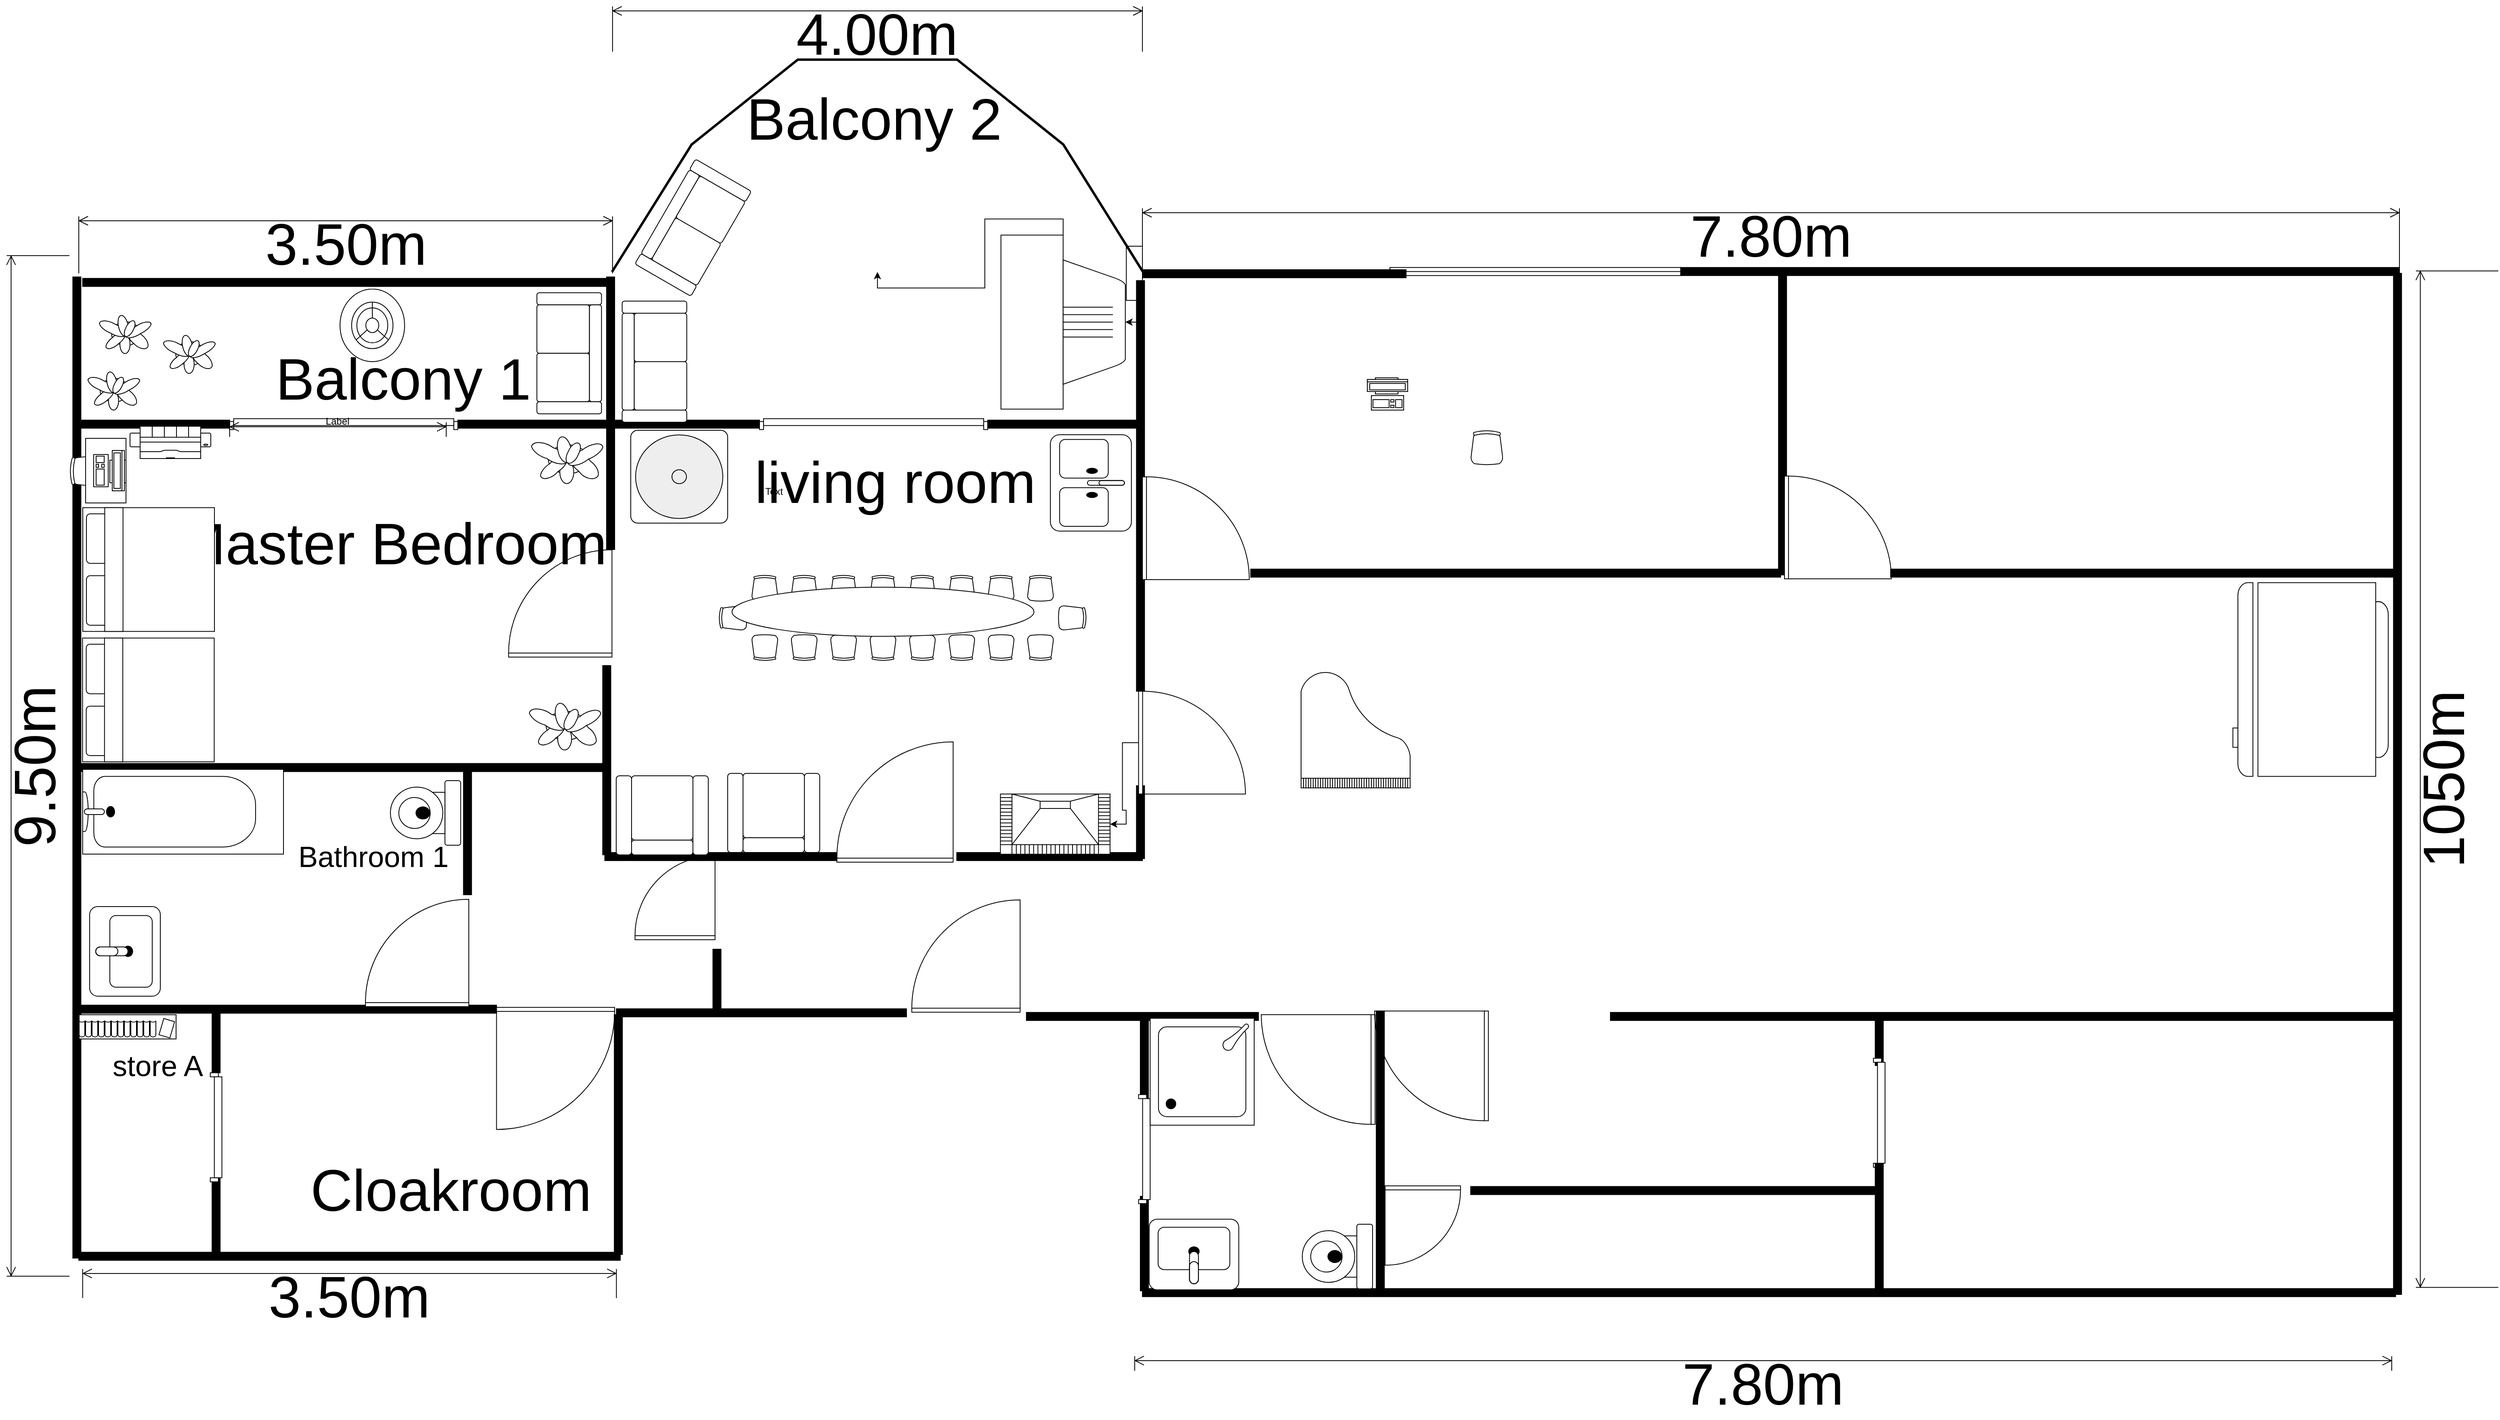 <mxfile version="25.0.3">
  <diagram name="Page-1" id="38b20595-45e3-9b7f-d5ca-b57f44c5b66d">
    <mxGraphModel dx="2656" dy="1931" grid="1" gridSize="10" guides="1" tooltips="1" connect="1" arrows="1" fold="1" page="1" pageScale="1" pageWidth="1654" pageHeight="1169" background="none" math="0" shadow="0">
      <root>
        <mxCell id="0" />
        <mxCell id="1" parent="0" />
        <mxCell id="irirqcRPf4TgTm30CbJB-14" value="" style="verticalLabelPosition=bottom;html=1;verticalAlign=top;align=center;shape=mxgraph.floorplan.wall;fillColor=strokeColor;direction=south;container=0;" parent="1" vertex="1">
          <mxGeometry x="1618.765" y="1779.596" width="4.789" height="508.652" as="geometry" />
        </mxCell>
        <mxCell id="irirqcRPf4TgTm30CbJB-15" value="" style="verticalLabelPosition=bottom;html=1;verticalAlign=top;align=center;shape=mxgraph.floorplan.wall;fillColor=strokeColor;container=0;" parent="1" vertex="1">
          <mxGeometry x="306.562" y="1955.148" width="186.773" height="4.501" as="geometry" />
        </mxCell>
        <mxCell id="irirqcRPf4TgTm30CbJB-16" value="" style="verticalLabelPosition=bottom;html=1;verticalAlign=top;align=center;shape=mxgraph.floorplan.wall;fillColor=strokeColor;direction=south;container=0;" parent="1" vertex="1">
          <mxGeometry x="972.242" y="2688.868" width="4.789" height="297.089" as="geometry" />
        </mxCell>
        <mxCell id="irirqcRPf4TgTm30CbJB-17" value="" style="verticalLabelPosition=bottom;html=1;verticalAlign=top;align=center;shape=mxgraph.floorplan.doorLeft;aspect=fixed;direction=west;container=0;" parent="1" vertex="1">
          <mxGeometry x="838.772" y="2109.984" width="127.966" height="135.966" as="geometry" />
        </mxCell>
        <mxCell id="irirqcRPf4TgTm30CbJB-18" value="" style="verticalLabelPosition=bottom;html=1;verticalAlign=top;align=center;shape=mxgraph.floorplan.wall;fillColor=strokeColor;direction=south;container=0;" parent="1" vertex="1">
          <mxGeometry x="957.874" y="2256.459" width="4.789" height="130.818" as="geometry" />
        </mxCell>
        <mxCell id="irirqcRPf4TgTm30CbJB-19" value="" style="verticalLabelPosition=bottom;html=1;verticalAlign=top;align=center;shape=mxgraph.floorplan.wall;fillColor=strokeColor;container=0;" parent="1" vertex="1">
          <mxGeometry x="306.562" y="2380.526" width="651.313" height="4.501" as="geometry" />
        </mxCell>
        <mxCell id="irirqcRPf4TgTm30CbJB-20" value="" style="verticalLabelPosition=bottom;html=1;verticalAlign=top;align=center;shape=mxgraph.floorplan.wall;fillColor=strokeColor;container=0;" parent="1" vertex="1">
          <mxGeometry x="306.562" y="2679.865" width="517.219" height="4.501" as="geometry" />
        </mxCell>
        <mxCell id="irirqcRPf4TgTm30CbJB-21" value="" style="verticalLabelPosition=bottom;html=1;verticalAlign=top;align=center;shape=mxgraph.floorplan.wall;fillColor=strokeColor;direction=south;container=0;" parent="1" vertex="1">
          <mxGeometry x="785.468" y="2385.027" width="4.789" height="155.296" as="geometry" />
        </mxCell>
        <mxCell id="irirqcRPf4TgTm30CbJB-23" value="" style="verticalLabelPosition=bottom;html=1;verticalAlign=top;align=center;shape=mxgraph.floorplan.doorLeft;aspect=fixed;direction=west;container=0;" parent="1" vertex="1">
          <mxGeometry x="661.506" y="2543.001" width="127.966" height="135.966" as="geometry" />
        </mxCell>
        <mxCell id="irirqcRPf4TgTm30CbJB-24" value="" style="verticalLabelPosition=bottom;html=1;verticalAlign=top;align=center;shape=mxgraph.floorplan.wall;fillColor=strokeColor;direction=south;container=0;" parent="1" vertex="1">
          <mxGeometry x="957.874" y="2387.278" width="4.789" height="103.531" as="geometry" />
        </mxCell>
        <mxCell id="irirqcRPf4TgTm30CbJB-25" value="" style="verticalLabelPosition=bottom;html=1;verticalAlign=top;align=center;shape=mxgraph.floorplan.wall;fillColor=strokeColor;direction=south;container=0;" parent="1" vertex="1">
          <mxGeometry x="962.663" y="1959.65" width="4.789" height="153.046" as="geometry" />
        </mxCell>
        <mxCell id="irirqcRPf4TgTm30CbJB-26" value="" style="verticalLabelPosition=bottom;html=1;verticalAlign=top;align=center;shape=mxgraph.floorplan.doorLeft;aspect=fixed;direction=east;container=0;" parent="1" vertex="1">
          <mxGeometry x="823.78" y="2679.87" width="146.22" height="155.36" as="geometry" />
        </mxCell>
        <mxCell id="irirqcRPf4TgTm30CbJB-27" value="" style="verticalLabelPosition=bottom;html=1;verticalAlign=top;align=center;shape=mxgraph.floorplan.wall;fillColor=strokeColor;direction=south;container=0;" parent="1" vertex="1">
          <mxGeometry x="474.179" y="2679.865" width="4.789" height="81.024" as="geometry" />
        </mxCell>
        <mxCell id="irirqcRPf4TgTm30CbJB-29" value="" style="verticalLabelPosition=bottom;html=1;verticalAlign=top;align=center;shape=mxgraph.floorplan.wall;fillColor=strokeColor;direction=south;container=0;" parent="1" vertex="1">
          <mxGeometry x="474.179" y="2891.429" width="4.789" height="93.543" as="geometry" />
        </mxCell>
        <mxCell id="irirqcRPf4TgTm30CbJB-30" value="" style="verticalLabelPosition=bottom;html=1;verticalAlign=top;align=center;shape=mxgraph.floorplan.wall;fillColor=strokeColor;container=0;" parent="1" vertex="1">
          <mxGeometry x="775.89" y="1955.148" width="186.773" height="4.501" as="geometry" />
        </mxCell>
        <mxCell id="irirqcRPf4TgTm30CbJB-32" value="" style="verticalLabelPosition=bottom;html=1;verticalAlign=top;align=center;shape=mxgraph.floorplan.doorOverhead;container=0;" parent="1" vertex="1">
          <mxGeometry x="493.335" y="1950.647" width="282.555" height="13.504" as="geometry" />
        </mxCell>
        <mxCell id="irirqcRPf4TgTm30CbJB-33" value="" style="verticalLabelPosition=bottom;html=1;verticalAlign=top;align=center;shape=mxgraph.floorplan.doorOverhead;direction=south;container=0;" parent="1" vertex="1">
          <mxGeometry x="469.39" y="2760.889" width="14.367" height="135.04" as="geometry" />
        </mxCell>
        <mxCell id="irirqcRPf4TgTm30CbJB-34" value="" style="verticalLabelPosition=bottom;html=1;verticalAlign=top;align=center;shape=mxgraph.floorplan.wall;fillColor=strokeColor;container=0;" parent="1" vertex="1">
          <mxGeometry x="962.663" y="1955.148" width="186.773" height="4.501" as="geometry" />
        </mxCell>
        <mxCell id="irirqcRPf4TgTm30CbJB-35" value="" style="verticalLabelPosition=bottom;html=1;verticalAlign=top;align=center;shape=mxgraph.floorplan.wall;fillColor=strokeColor;container=0;" parent="1" vertex="1">
          <mxGeometry x="1431.992" y="1955.148" width="186.773" height="4.501" as="geometry" />
        </mxCell>
        <mxCell id="irirqcRPf4TgTm30CbJB-36" value="" style="verticalLabelPosition=bottom;html=1;verticalAlign=top;align=center;shape=mxgraph.floorplan.doorOverhead;container=0;" parent="1" vertex="1">
          <mxGeometry x="1149.437" y="1950.647" width="282.555" height="13.504" as="geometry" />
        </mxCell>
        <mxCell id="irirqcRPf4TgTm30CbJB-37" value="" style="verticalLabelPosition=bottom;html=1;verticalAlign=top;align=center;shape=mxgraph.floorplan.wall;fillColor=strokeColor;container=0;" parent="1" vertex="1">
          <mxGeometry x="972.242" y="2684.367" width="359.18" height="4.501" as="geometry" />
        </mxCell>
        <mxCell id="irirqcRPf4TgTm30CbJB-38" value="" style="verticalLabelPosition=bottom;html=1;verticalAlign=top;align=center;shape=mxgraph.floorplan.wall;fillColor=strokeColor;container=0;" parent="1" vertex="1">
          <mxGeometry x="1757.648" y="2139.704" width="656.102" height="4.501" as="geometry" />
        </mxCell>
        <mxCell id="irirqcRPf4TgTm30CbJB-39" value="" style="verticalLabelPosition=bottom;html=1;verticalAlign=top;align=center;shape=mxgraph.floorplan.wall;fillColor=strokeColor;direction=south;container=0;" parent="1" vertex="1">
          <mxGeometry x="962.663" y="1775.094" width="4.789" height="189.057" as="geometry" />
        </mxCell>
        <mxCell id="irirqcRPf4TgTm30CbJB-43" value="" style="verticalLabelPosition=bottom;html=1;verticalAlign=top;align=center;shape=mxgraph.floorplan.doorLeft;aspect=fixed;direction=west;container=0;" parent="1" vertex="1">
          <mxGeometry x="1245.22" y="2347.04" width="143.96" height="152.96" as="geometry" />
        </mxCell>
        <mxCell id="irirqcRPf4TgTm30CbJB-45" value="" style="verticalLabelPosition=bottom;html=1;verticalAlign=top;align=center;shape=mxgraph.floorplan.wall;fillColor=strokeColor;direction=south;container=0;" parent="1" vertex="1">
          <mxGeometry x="1618.765" y="2405.283" width="4.789" height="90.306" as="geometry" />
        </mxCell>
        <mxCell id="irirqcRPf4TgTm30CbJB-46" value="" style="verticalLabelPosition=bottom;html=1;verticalAlign=top;align=center;shape=mxgraph.floorplan.wall;fillColor=strokeColor;container=0;" parent="1" vertex="1">
          <mxGeometry x="957.874" y="2490.809" width="287.344" height="4.501" as="geometry" />
        </mxCell>
        <mxCell id="irirqcRPf4TgTm30CbJB-47" value="" style="verticalLabelPosition=bottom;html=1;verticalAlign=top;align=center;shape=mxgraph.floorplan.wall;fillColor=strokeColor;container=0;" parent="1" vertex="1">
          <mxGeometry x="2203.031" y="2688.868" width="976.969" height="4.501" as="geometry" />
        </mxCell>
        <mxCell id="irirqcRPf4TgTm30CbJB-48" value="" style="verticalLabelPosition=bottom;html=1;verticalAlign=top;align=center;shape=mxgraph.floorplan.doorLeft;aspect=fixed;direction=west;container=0;" parent="1" vertex="1">
          <mxGeometry x="1338" y="2543.37" width="134.12" height="142.5" as="geometry" />
        </mxCell>
        <mxCell id="irirqcRPf4TgTm30CbJB-49" value="" style="verticalLabelPosition=bottom;html=1;verticalAlign=top;align=center;shape=mxgraph.floorplan.doorLeft;aspect=fixed;direction=north;container=0;" parent="1" vertex="1">
          <mxGeometry x="1623.55" y="2022.67" width="135.3" height="127.33" as="geometry" />
        </mxCell>
        <mxCell id="irirqcRPf4TgTm30CbJB-50" value="" style="verticalLabelPosition=bottom;html=1;verticalAlign=top;align=center;shape=mxgraph.floorplan.wall;fillColor=strokeColor;container=0;" parent="1" vertex="1">
          <mxGeometry x="1393.679" y="2490.809" width="229.875" height="4.501" as="geometry" />
        </mxCell>
        <mxCell id="irirqcRPf4TgTm30CbJB-51" value="" style="verticalLabelPosition=bottom;html=1;verticalAlign=top;align=center;shape=mxgraph.floorplan.wall;fillColor=strokeColor;direction=south;container=0;" parent="1" vertex="1">
          <mxGeometry x="1915.687" y="2684.367" width="4.789" height="351.105" as="geometry" />
        </mxCell>
        <mxCell id="irirqcRPf4TgTm30CbJB-53" value="" style="verticalLabelPosition=bottom;html=1;verticalAlign=top;align=center;shape=mxgraph.floorplan.wall;fillColor=strokeColor;direction=south;container=0;" parent="1" vertex="1">
          <mxGeometry x="1623.554" y="2693.369" width="4.789" height="99.03" as="geometry" />
        </mxCell>
        <mxCell id="irirqcRPf4TgTm30CbJB-54" value="" style="verticalLabelPosition=bottom;html=1;verticalAlign=top;align=center;shape=mxgraph.floorplan.wall;fillColor=strokeColor;direction=south;container=0;" parent="1" vertex="1">
          <mxGeometry x="1623.554" y="2913.935" width="4.789" height="117.035" as="geometry" />
        </mxCell>
        <mxCell id="irirqcRPf4TgTm30CbJB-56" value="" style="verticalLabelPosition=bottom;html=1;verticalAlign=top;align=center;shape=mxgraph.floorplan.doorOverhead;direction=south;container=0;" parent="1" vertex="1">
          <mxGeometry x="1618.765" y="2787.898" width="14.367" height="135.04" as="geometry" />
        </mxCell>
        <mxCell id="irirqcRPf4TgTm30CbJB-57" value="Label" style="shape=dimension;direction=west;whiteSpace=wrap;html=1;align=center;points=[];verticalAlign=top;spacingTop=-15;labelBackgroundColor=none;container=0;" parent="1" vertex="1">
          <mxGeometry x="493.335" y="1955.148" width="268.188" height="18.005" as="geometry" />
        </mxCell>
        <mxCell id="irirqcRPf4TgTm30CbJB-60" value="" style="verticalLabelPosition=bottom;html=1;verticalAlign=top;align=center;shape=mxgraph.floorplan.wall;fillColor=strokeColor;container=0;" parent="1" vertex="1">
          <mxGeometry x="1479.882" y="2688.868" width="287.344" height="4.501" as="geometry" />
        </mxCell>
        <mxCell id="irirqcRPf4TgTm30CbJB-61" value="" style="verticalLabelPosition=bottom;html=1;verticalAlign=top;align=center;shape=mxgraph.floorplan.wall;fillColor=strokeColor;direction=south;container=0;" parent="1" vertex="1">
          <mxGeometry x="2413.75" y="1770.593" width="4.789" height="373.612" as="geometry" />
        </mxCell>
        <mxCell id="irirqcRPf4TgTm30CbJB-62" value="" style="verticalLabelPosition=bottom;html=1;verticalAlign=top;align=center;shape=mxgraph.floorplan.wall;fillColor=strokeColor;direction=south;container=0;" parent="1" vertex="1">
          <mxGeometry x="2533.476" y="2688.868" width="4.789" height="63.019" as="geometry" />
        </mxCell>
        <mxCell id="irirqcRPf4TgTm30CbJB-63" value="" style="verticalLabelPosition=bottom;html=1;verticalAlign=top;align=center;shape=mxgraph.floorplan.doorOverhead;direction=south;container=0;" parent="1" vertex="1">
          <mxGeometry x="2528.687" y="2742.884" width="14.367" height="135.04" as="geometry" />
        </mxCell>
        <mxCell id="irirqcRPf4TgTm30CbJB-64" value="" style="verticalLabelPosition=bottom;html=1;verticalAlign=top;align=center;shape=mxgraph.floorplan.wall;fillColor=strokeColor;direction=south;container=0;" parent="1" vertex="1">
          <mxGeometry x="2533.476" y="2873.423" width="4.789" height="157.547" as="geometry" />
        </mxCell>
        <mxCell id="liXmxX_6arM2h5B0cPEr-5" value="&lt;font style=&quot;font-size: 72px;&quot;&gt;3.50m&lt;/font&gt;" style="shape=dimension;direction=west;whiteSpace=wrap;html=1;align=center;points=[];verticalAlign=top;spacingTop=-15;labelBackgroundColor=none;container=0;" parent="1" vertex="1">
          <mxGeometry x="306.56" y="1700" width="660.89" height="70.59" as="geometry" />
        </mxCell>
        <mxCell id="liXmxX_6arM2h5B0cPEr-68" value="" style="edgeStyle=orthogonalEdgeStyle;rounded=0;orthogonalLoop=1;jettySize=auto;html=1;" parent="1" source="IXMa3B9ugrM5NLWrx69M-19" target="liXmxX_6arM2h5B0cPEr-50" edge="1">
          <mxGeometry relative="1" as="geometry" />
        </mxCell>
        <mxCell id="liXmxX_6arM2h5B0cPEr-6" value="&lt;font style=&quot;font-size: 72px;&quot;&gt;7.80m&lt;/font&gt;" style="shape=dimension;direction=west;whiteSpace=wrap;html=1;align=center;points=[];verticalAlign=top;spacingTop=-15;labelBackgroundColor=none;container=0;" parent="1" vertex="1">
          <mxGeometry x="1623.55" y="1690" width="1556.45" height="94.1" as="geometry" />
        </mxCell>
        <mxCell id="liXmxX_6arM2h5B0cPEr-9" value="&lt;font style=&quot;font-size: 72px;&quot;&gt;9.50m&lt;/font&gt;" style="shape=dimension;direction=west;whiteSpace=wrap;html=1;align=center;points=[];verticalAlign=top;spacingTop=-15;labelBackgroundColor=none;rotation=-90;container=0;" parent="1" vertex="1">
          <mxGeometry x="-376" y="2341.92" width="1264.26" height="77.77" as="geometry" />
        </mxCell>
        <mxCell id="liXmxX_6arM2h5B0cPEr-16" value="&lt;font style=&quot;font-size: 72px;&quot;&gt;3.50m&lt;/font&gt;" style="shape=dimension;direction=west;whiteSpace=wrap;html=1;align=center;points=[];verticalAlign=top;spacingTop=-15;labelBackgroundColor=none;container=0;" parent="1" vertex="1">
          <mxGeometry x="311.351" y="3003.962" width="660.891" height="36.011" as="geometry" />
        </mxCell>
        <mxCell id="irirqcRPf4TgTm30CbJB-10" value="" style="verticalLabelPosition=bottom;html=1;verticalAlign=top;align=center;shape=mxgraph.floorplan.wall;fillColor=strokeColor;container=0;" parent="1" vertex="1">
          <mxGeometry x="306.562" y="2985.957" width="670.469" height="4.501" as="geometry" />
        </mxCell>
        <mxCell id="irirqcRPf4TgTm30CbJB-11" value="" style="verticalLabelPosition=bottom;html=1;verticalAlign=top;align=center;shape=mxgraph.floorplan.wall;fillColor=strokeColor;direction=south;container=0;" parent="1" vertex="1">
          <mxGeometry x="301.773" y="1775.094" width="4.789" height="1215.364" as="geometry" />
        </mxCell>
        <mxCell id="irirqcRPf4TgTm30CbJB-12" value="" style="verticalLabelPosition=bottom;html=1;verticalAlign=top;align=center;shape=mxgraph.floorplan.wall;fillColor=strokeColor;container=0;" parent="1" vertex="1">
          <mxGeometry x="2290" y="1766.09" width="890" height="4.5" as="geometry" />
        </mxCell>
        <mxCell id="irirqcRPf4TgTm30CbJB-13" value="" style="verticalLabelPosition=bottom;html=1;verticalAlign=top;align=center;shape=mxgraph.floorplan.wall;fillColor=strokeColor;direction=south;container=0;" parent="1" vertex="1">
          <mxGeometry x="3175.211" y="1770.593" width="4.789" height="1264.879" as="geometry" />
        </mxCell>
        <mxCell id="liXmxX_6arM2h5B0cPEr-22" value="" style="verticalLabelPosition=bottom;html=1;verticalAlign=top;align=center;shape=mxgraph.floorplan.wall;fillColor=strokeColor;container=0;" parent="1" vertex="1">
          <mxGeometry x="1623.554" y="3030.97" width="1551.657" height="4.501" as="geometry" />
        </mxCell>
        <mxCell id="liXmxX_6arM2h5B0cPEr-24" value="&lt;font style=&quot;font-size: 72px;&quot;&gt;1050m&lt;/font&gt;" style="shape=dimension;direction=west;whiteSpace=wrap;html=1;align=center;points=[];verticalAlign=top;spacingTop=-15;labelBackgroundColor=none;rotation=-90;container=0;" parent="1" vertex="1">
          <mxGeometry x="2621.78" y="2346.14" width="1259.18" height="102.07" as="geometry" />
        </mxCell>
        <mxCell id="liXmxX_6arM2h5B0cPEr-25" value="&lt;font style=&quot;font-size: 72px;&quot;&gt;7.80m&lt;/font&gt;" style="shape=dimension;direction=west;whiteSpace=wrap;html=1;align=center;points=[];verticalAlign=top;spacingTop=-15;labelBackgroundColor=none;container=0;" parent="1" vertex="1">
          <mxGeometry x="1613.976" y="3111.995" width="1556.446" height="18.005" as="geometry" />
        </mxCell>
        <mxCell id="liXmxX_6arM2h5B0cPEr-36" value="" style="verticalLabelPosition=bottom;html=1;verticalAlign=top;align=center;shape=mxgraph.floorplan.wall;fillColor=strokeColor;container=0;" parent="1" vertex="1">
          <mxGeometry x="2030" y="2904.52" width="510" height="4.5" as="geometry" />
        </mxCell>
        <mxCell id="liXmxX_6arM2h5B0cPEr-37" value="" style="verticalLabelPosition=bottom;html=1;verticalAlign=top;align=center;shape=mxgraph.floorplan.wall;fillColor=strokeColor;container=0;" parent="1" vertex="1">
          <mxGeometry x="2550" y="2139.7" width="625.21" height="4.5" as="geometry" />
        </mxCell>
        <mxCell id="liXmxX_6arM2h5B0cPEr-39" value="" style="verticalLabelPosition=bottom;html=1;verticalAlign=top;align=center;shape=mxgraph.floorplan.doorLeft;aspect=fixed;direction=north;rotation=-180;container=0;" parent="1" vertex="1">
          <mxGeometry x="1767.23" y="2688.87" width="144.42" height="135.92" as="geometry" />
        </mxCell>
        <mxCell id="liXmxX_6arM2h5B0cPEr-42" value="" style="verticalLabelPosition=bottom;html=1;verticalAlign=top;align=center;shape=mxgraph.floorplan.doorLeft;aspect=fixed;direction=west;container=0;" parent="1" vertex="1">
          <mxGeometry x="995.271" y="2490.81" width="99.07" height="105.262" as="geometry" />
        </mxCell>
        <mxCell id="liXmxX_6arM2h5B0cPEr-43" value="" style="verticalLabelPosition=bottom;html=1;verticalAlign=top;align=center;shape=mxgraph.floorplan.wall;fillColor=strokeColor;direction=south;container=0;" parent="1" vertex="1">
          <mxGeometry x="1094.339" y="2607.844" width="4.789" height="76.523" as="geometry" />
        </mxCell>
        <mxCell id="liXmxX_6arM2h5B0cPEr-50" value="" style="verticalLabelPosition=bottom;html=1;verticalAlign=top;align=center;shape=mxgraph.floorplan.windowBay;strokeWidth=3;aspect=fixed;rotation=-180;container=0;" parent="1" vertex="1">
          <mxGeometry x="966.74" y="1505.83" width="657.52" height="263.01" as="geometry" />
        </mxCell>
        <mxCell id="liXmxX_6arM2h5B0cPEr-51" value="" style="verticalLabelPosition=bottom;html=1;verticalAlign=top;align=center;shape=mxgraph.floorplan.wall;fillColor=strokeColor;container=0;" parent="1" vertex="1">
          <mxGeometry x="311.351" y="1779.596" width="656.102" height="4.501" as="geometry" />
        </mxCell>
        <mxCell id="liXmxX_6arM2h5B0cPEr-52" value="&lt;font style=&quot;font-size: 72px;&quot;&gt;4.00m&lt;/font&gt;" style="shape=dimension;direction=west;whiteSpace=wrap;html=1;align=center;points=[];verticalAlign=top;spacingTop=-15;labelBackgroundColor=none;container=0;" parent="1" vertex="1">
          <mxGeometry x="967.45" y="1440" width="656.1" height="56.01" as="geometry" />
        </mxCell>
        <mxCell id="liXmxX_6arM2h5B0cPEr-54" value="Text" style="text;html=1;align=center;verticalAlign=middle;resizable=0;points=[];autosize=1;strokeColor=none;fillColor=none;container=0;" parent="1" vertex="1">
          <mxGeometry x="1142.253" y="2026.27" width="50" height="30" as="geometry" />
        </mxCell>
        <mxCell id="liXmxX_6arM2h5B0cPEr-56" value="&lt;font style=&quot;font-size: 72px;&quot;&gt;living room&lt;/font&gt;" style="text;html=1;align=center;verticalAlign=middle;resizable=0;points=[];autosize=1;strokeColor=none;fillColor=none;container=0;" parent="1" vertex="1">
          <mxGeometry x="1132.204" y="1980.353" width="370" height="100" as="geometry" />
        </mxCell>
        <mxCell id="liXmxX_6arM2h5B0cPEr-57" value="&lt;font style=&quot;font-size: 72px;&quot;&gt;Balcony 1&lt;/font&gt;" style="text;html=1;align=center;verticalAlign=middle;resizable=0;points=[];autosize=1;strokeColor=none;fillColor=none;container=0;" parent="1" vertex="1">
          <mxGeometry x="537.61" y="1851.617" width="340" height="100" as="geometry" />
        </mxCell>
        <mxCell id="liXmxX_6arM2h5B0cPEr-58" value="&lt;font style=&quot;font-size: 72px;&quot;&gt;Balcony 2&lt;/font&gt;" style="text;html=1;align=center;verticalAlign=middle;resizable=0;points=[];autosize=1;strokeColor=none;fillColor=none;container=0;" parent="1" vertex="1">
          <mxGeometry x="1120.719" y="1529.997" width="340" height="100" as="geometry" />
        </mxCell>
        <mxCell id="liXmxX_6arM2h5B0cPEr-59" value="&lt;font style=&quot;font-size: 72px;&quot;&gt;Master Bedroom&lt;/font&gt;" style="text;html=1;align=center;verticalAlign=middle;resizable=0;points=[];autosize=1;strokeColor=none;fillColor=none;container=0;" parent="1" vertex="1">
          <mxGeometry x="413.574" y="2056.266" width="560" height="100" as="geometry" />
        </mxCell>
        <mxCell id="liXmxX_6arM2h5B0cPEr-60" value="&lt;font style=&quot;font-size: 36px;&quot;&gt;Bathroom 1&lt;/font&gt;" style="text;html=1;align=center;verticalAlign=middle;resizable=0;points=[];autosize=1;strokeColor=none;fillColor=none;container=0;" parent="1" vertex="1">
          <mxGeometry x="565.886" y="2463.064" width="210" height="60" as="geometry" />
        </mxCell>
        <mxCell id="liXmxX_6arM2h5B0cPEr-61" value="&lt;font style=&quot;font-size: 36px;&quot;&gt;store A&lt;/font&gt;" style="text;html=1;align=center;verticalAlign=middle;resizable=0;points=[];autosize=1;strokeColor=none;fillColor=none;container=0;" parent="1" vertex="1">
          <mxGeometry x="334.18" y="2722.331" width="140" height="60" as="geometry" />
        </mxCell>
        <mxCell id="liXmxX_6arM2h5B0cPEr-62" value="&lt;font style=&quot;font-size: 72px;&quot;&gt;Cloakroom&lt;/font&gt;" style="text;html=1;align=center;verticalAlign=middle;resizable=0;points=[];autosize=1;strokeColor=none;fillColor=none;container=0;" parent="1" vertex="1">
          <mxGeometry x="582.182" y="2856.768" width="370" height="100" as="geometry" />
        </mxCell>
        <mxCell id="liXmxX_6arM2h5B0cPEr-66" value="" style="verticalLabelPosition=bottom;html=1;verticalAlign=top;align=center;shape=mxgraph.floorplan.window;" parent="1" vertex="1">
          <mxGeometry x="1930" y="1763.34" width="360" height="10" as="geometry" />
        </mxCell>
        <mxCell id="liXmxX_6arM2h5B0cPEr-67" value="" style="verticalLabelPosition=bottom;html=1;verticalAlign=top;align=center;shape=mxgraph.floorplan.wall;fillColor=strokeColor;container=0;" parent="1" vertex="1">
          <mxGeometry x="1623.55" y="1768.84" width="326.45" height="4.5" as="geometry" />
        </mxCell>
        <mxCell id="liXmxX_6arM2h5B0cPEr-69" value="" style="verticalLabelPosition=bottom;html=1;verticalAlign=top;align=center;shape=mxgraph.floorplan.doorLeft;aspect=fixed;direction=north;container=0;" parent="1" vertex="1">
          <mxGeometry x="2418.54" y="2021.7" width="135.3" height="127.33" as="geometry" />
        </mxCell>
        <mxCell id="liXmxX_6arM2h5B0cPEr-117" value="" style="edgeStyle=orthogonalEdgeStyle;rounded=0;orthogonalLoop=1;jettySize=auto;html=1;" parent="1" source="liXmxX_6arM2h5B0cPEr-70" target="liXmxX_6arM2h5B0cPEr-116" edge="1">
          <mxGeometry relative="1" as="geometry" />
        </mxCell>
        <mxCell id="liXmxX_6arM2h5B0cPEr-70" value="" style="verticalLabelPosition=bottom;html=1;verticalAlign=top;align=center;shape=mxgraph.floorplan.doorLeft;aspect=fixed;direction=north;container=0;" parent="1" vertex="1">
          <mxGeometry x="1618.77" y="2288.25" width="135.3" height="127.33" as="geometry" />
        </mxCell>
        <mxCell id="liXmxX_6arM2h5B0cPEr-71" value="" style="verticalLabelPosition=bottom;html=1;verticalAlign=top;align=center;shape=mxgraph.floorplan.doorLeft;aspect=fixed;direction=north;rotation=-180;container=0;" parent="1" vertex="1">
          <mxGeometry x="1907.48" y="2684.37" width="144.42" height="135.92" as="geometry" />
        </mxCell>
        <mxCell id="liXmxX_6arM2h5B0cPEr-72" value="" style="verticalLabelPosition=bottom;html=1;verticalAlign=top;align=center;shape=mxgraph.floorplan.doorLeft;aspect=fixed;direction=north;rotation=90;container=0;" parent="1" vertex="1">
          <mxGeometry x="1921.13" y="2903.87" width="99.17" height="93.33" as="geometry" />
        </mxCell>
        <mxCell id="liXmxX_6arM2h5B0cPEr-112" value="" style="group" parent="1" vertex="1" connectable="0">
          <mxGeometry x="1099.13" y="2144.2" width="564" height="225.8" as="geometry" />
        </mxCell>
        <mxCell id="liXmxX_6arM2h5B0cPEr-93" value="" style="verticalLabelPosition=bottom;html=1;verticalAlign=top;align=center;shape=mxgraph.floorplan.office_chair;shadow=0;" parent="liXmxX_6arM2h5B0cPEr-112" vertex="1">
          <mxGeometry x="40.634" width="32.507" height="32.692" as="geometry" />
        </mxCell>
        <mxCell id="liXmxX_6arM2h5B0cPEr-94" value="" style="verticalLabelPosition=bottom;html=1;verticalAlign=top;align=center;shape=mxgraph.floorplan.office_chair;shadow=0;direction=west;" parent="liXmxX_6arM2h5B0cPEr-112" vertex="1">
          <mxGeometry x="40.634" y="73.746" width="32.507" height="32.692" as="geometry" />
        </mxCell>
        <mxCell id="liXmxX_6arM2h5B0cPEr-95" value="" style="verticalLabelPosition=bottom;html=1;verticalAlign=top;align=center;shape=mxgraph.floorplan.office_chair;shadow=0;direction=north;" parent="liXmxX_6arM2h5B0cPEr-112" vertex="1">
          <mxGeometry y="38.013" width="34.945" height="30.411" as="geometry" />
        </mxCell>
        <mxCell id="liXmxX_6arM2h5B0cPEr-96" value="" style="verticalLabelPosition=bottom;html=1;verticalAlign=top;align=center;shape=mxgraph.floorplan.office_chair;shadow=0;direction=south" parent="liXmxX_6arM2h5B0cPEr-112" vertex="1">
          <mxGeometry x="420.156" y="38.013" width="34.945" height="30.411" as="geometry" />
        </mxCell>
        <mxCell id="liXmxX_6arM2h5B0cPEr-97" value="" style="verticalLabelPosition=bottom;html=1;verticalAlign=top;align=center;shape=mxgraph.floorplan.office_chair;shadow=0;" parent="liXmxX_6arM2h5B0cPEr-112" vertex="1">
          <mxGeometry x="89.395" width="32.507" height="32.692" as="geometry" />
        </mxCell>
        <mxCell id="liXmxX_6arM2h5B0cPEr-98" value="" style="verticalLabelPosition=bottom;html=1;verticalAlign=top;align=center;shape=mxgraph.floorplan.office_chair;shadow=0;direction=west;" parent="liXmxX_6arM2h5B0cPEr-112" vertex="1">
          <mxGeometry x="89.395" y="73.746" width="32.507" height="32.692" as="geometry" />
        </mxCell>
        <mxCell id="liXmxX_6arM2h5B0cPEr-99" value="" style="verticalLabelPosition=bottom;html=1;verticalAlign=top;align=center;shape=mxgraph.floorplan.office_chair;shadow=0;" parent="liXmxX_6arM2h5B0cPEr-112" vertex="1">
          <mxGeometry x="138.156" width="32.507" height="32.692" as="geometry" />
        </mxCell>
        <mxCell id="liXmxX_6arM2h5B0cPEr-100" value="" style="verticalLabelPosition=bottom;html=1;verticalAlign=top;align=center;shape=mxgraph.floorplan.office_chair;shadow=0;direction=west;" parent="liXmxX_6arM2h5B0cPEr-112" vertex="1">
          <mxGeometry x="138.156" y="73.746" width="32.507" height="32.692" as="geometry" />
        </mxCell>
        <mxCell id="liXmxX_6arM2h5B0cPEr-101" value="" style="verticalLabelPosition=bottom;html=1;verticalAlign=top;align=center;shape=mxgraph.floorplan.office_chair;shadow=0;" parent="liXmxX_6arM2h5B0cPEr-112" vertex="1">
          <mxGeometry x="186.916" width="32.507" height="32.692" as="geometry" />
        </mxCell>
        <mxCell id="liXmxX_6arM2h5B0cPEr-102" value="" style="verticalLabelPosition=bottom;html=1;verticalAlign=top;align=center;shape=mxgraph.floorplan.office_chair;shadow=0;direction=west;" parent="liXmxX_6arM2h5B0cPEr-112" vertex="1">
          <mxGeometry x="186.916" y="73.746" width="32.507" height="32.692" as="geometry" />
        </mxCell>
        <mxCell id="liXmxX_6arM2h5B0cPEr-103" value="" style="verticalLabelPosition=bottom;html=1;verticalAlign=top;align=center;shape=mxgraph.floorplan.office_chair;shadow=0;" parent="liXmxX_6arM2h5B0cPEr-112" vertex="1">
          <mxGeometry x="235.677" width="32.507" height="32.692" as="geometry" />
        </mxCell>
        <mxCell id="liXmxX_6arM2h5B0cPEr-104" value="" style="verticalLabelPosition=bottom;html=1;verticalAlign=top;align=center;shape=mxgraph.floorplan.office_chair;shadow=0;direction=west;" parent="liXmxX_6arM2h5B0cPEr-112" vertex="1">
          <mxGeometry x="235.677" y="73.746" width="32.507" height="32.692" as="geometry" />
        </mxCell>
        <mxCell id="liXmxX_6arM2h5B0cPEr-105" value="" style="verticalLabelPosition=bottom;html=1;verticalAlign=top;align=center;shape=mxgraph.floorplan.office_chair;shadow=0;" parent="liXmxX_6arM2h5B0cPEr-112" vertex="1">
          <mxGeometry x="284.438" width="32.507" height="32.692" as="geometry" />
        </mxCell>
        <mxCell id="liXmxX_6arM2h5B0cPEr-106" value="" style="verticalLabelPosition=bottom;html=1;verticalAlign=top;align=center;shape=mxgraph.floorplan.office_chair;shadow=0;direction=west;" parent="liXmxX_6arM2h5B0cPEr-112" vertex="1">
          <mxGeometry x="284.438" y="73.746" width="32.507" height="32.692" as="geometry" />
        </mxCell>
        <mxCell id="liXmxX_6arM2h5B0cPEr-107" value="" style="verticalLabelPosition=bottom;html=1;verticalAlign=top;align=center;shape=mxgraph.floorplan.office_chair;shadow=0;" parent="liXmxX_6arM2h5B0cPEr-112" vertex="1">
          <mxGeometry x="333.199" width="32.507" height="32.692" as="geometry" />
        </mxCell>
        <mxCell id="liXmxX_6arM2h5B0cPEr-108" value="" style="verticalLabelPosition=bottom;html=1;verticalAlign=top;align=center;shape=mxgraph.floorplan.office_chair;shadow=0;direction=west;" parent="liXmxX_6arM2h5B0cPEr-112" vertex="1">
          <mxGeometry x="333.199" y="73.746" width="32.507" height="32.692" as="geometry" />
        </mxCell>
        <mxCell id="liXmxX_6arM2h5B0cPEr-109" value="" style="verticalLabelPosition=bottom;html=1;verticalAlign=top;align=center;shape=mxgraph.floorplan.office_chair;shadow=0;" parent="liXmxX_6arM2h5B0cPEr-112" vertex="1">
          <mxGeometry x="381.96" width="32.507" height="32.692" as="geometry" />
        </mxCell>
        <mxCell id="liXmxX_6arM2h5B0cPEr-110" value="" style="verticalLabelPosition=bottom;html=1;verticalAlign=top;align=center;shape=mxgraph.floorplan.office_chair;shadow=0;direction=west;" parent="liXmxX_6arM2h5B0cPEr-112" vertex="1">
          <mxGeometry x="381.96" y="73.746" width="32.507" height="32.692" as="geometry" />
        </mxCell>
        <mxCell id="liXmxX_6arM2h5B0cPEr-111" value="" style="shape=ellipse;shadow=0;html=1;" parent="liXmxX_6arM2h5B0cPEr-112" vertex="1">
          <mxGeometry x="16.254" y="15.205" width="373.833" height="60.822" as="geometry" />
        </mxCell>
        <mxCell id="liXmxX_6arM2h5B0cPEr-113" value="" style="verticalLabelPosition=bottom;html=1;verticalAlign=top;align=center;shape=mxgraph.floorplan.water_cooler;" parent="1" vertex="1">
          <mxGeometry x="990" y="1965" width="120" height="115" as="geometry" />
        </mxCell>
        <mxCell id="liXmxX_6arM2h5B0cPEr-114" value="" style="verticalLabelPosition=bottom;html=1;verticalAlign=top;align=center;shape=mxgraph.floorplan.sofa;rotation=-180;" parent="1" vertex="1">
          <mxGeometry x="972" y="2393" width="114" height="98" as="geometry" />
        </mxCell>
        <mxCell id="liXmxX_6arM2h5B0cPEr-115" value="" style="verticalLabelPosition=bottom;html=1;verticalAlign=top;align=center;shape=mxgraph.floorplan.sofa;rotation=-180;" parent="1" vertex="1">
          <mxGeometry x="1110" y="2390.04" width="114" height="98" as="geometry" />
        </mxCell>
        <mxCell id="liXmxX_6arM2h5B0cPEr-116" value="" style="verticalLabelPosition=bottom;html=1;verticalAlign=top;align=center;shape=mxgraph.floorplan.fireplace;rotation=-180;" parent="1" vertex="1">
          <mxGeometry x="1447.748" y="2415.575" width="135.706" height="74.576" as="geometry" />
        </mxCell>
        <mxCell id="IXMa3B9ugrM5NLWrx69M-1" value="" style="verticalLabelPosition=bottom;html=1;verticalAlign=top;align=center;shape=mxgraph.floorplan.workstation;" vertex="1" parent="1">
          <mxGeometry x="1902" y="1900" width="50" height="40" as="geometry" />
        </mxCell>
        <mxCell id="IXMa3B9ugrM5NLWrx69M-3" value="" style="verticalLabelPosition=bottom;html=1;verticalAlign=top;align=center;shape=mxgraph.floorplan.office_chair;" vertex="1" parent="1">
          <mxGeometry x="2030" y="1965" width="40" height="43" as="geometry" />
        </mxCell>
        <mxCell id="IXMa3B9ugrM5NLWrx69M-4" value="" style="verticalLabelPosition=bottom;html=1;verticalAlign=top;align=center;shape=mxgraph.floorplan.bed_double;rotation=-90;" vertex="1" parent="1">
          <mxGeometry x="316.07" y="2217.52" width="153.32" height="163.01" as="geometry" />
        </mxCell>
        <mxCell id="IXMa3B9ugrM5NLWrx69M-2" value="" style="verticalLabelPosition=bottom;html=1;verticalAlign=top;align=center;shape=mxgraph.floorplan.sink_double2;rotation=90;" vertex="1" parent="1">
          <mxGeometry x="1500" y="1980.0" width="119.47" height="100.35" as="geometry" />
        </mxCell>
        <mxCell id="IXMa3B9ugrM5NLWrx69M-5" value="" style="verticalLabelPosition=bottom;html=1;verticalAlign=top;align=center;shape=mxgraph.floorplan.bathtub2;" vertex="1" parent="1">
          <mxGeometry x="311.35" y="2385.03" width="248.65" height="104.97" as="geometry" />
        </mxCell>
        <mxCell id="IXMa3B9ugrM5NLWrx69M-6" value="" style="verticalLabelPosition=bottom;html=1;verticalAlign=top;align=center;shape=mxgraph.floorplan.shower2;" vertex="1" parent="1">
          <mxGeometry x="1633.13" y="2693.37" width="128.8" height="132.45" as="geometry" />
        </mxCell>
        <mxCell id="IXMa3B9ugrM5NLWrx69M-8" value="" style="verticalLabelPosition=bottom;html=1;verticalAlign=top;align=center;shape=mxgraph.floorplan.sink_22;rotation=90;direction=south;" vertex="1" parent="1">
          <mxGeometry x="1643.62" y="2930.49" width="87.5" height="110.97" as="geometry" />
        </mxCell>
        <mxCell id="IXMa3B9ugrM5NLWrx69M-9" value="" style="verticalLabelPosition=bottom;html=1;verticalAlign=top;align=center;shape=mxgraph.floorplan.toilet;rotation=90;" vertex="1" parent="1">
          <mxGeometry x="1825" y="2945" width="80" height="87" as="geometry" />
        </mxCell>
        <mxCell id="IXMa3B9ugrM5NLWrx69M-10" value="" style="verticalLabelPosition=bottom;html=1;verticalAlign=top;align=center;shape=mxgraph.floorplan.sink_22;rotation=-180;direction=south;" vertex="1" parent="1">
          <mxGeometry x="320" y="2555" width="87.5" height="110.97" as="geometry" />
        </mxCell>
        <mxCell id="IXMa3B9ugrM5NLWrx69M-11" value="" style="verticalLabelPosition=bottom;html=1;verticalAlign=top;align=center;shape=mxgraph.floorplan.toilet;rotation=90;" vertex="1" parent="1">
          <mxGeometry x="695.89" y="2395.54" width="80" height="87" as="geometry" />
        </mxCell>
        <mxCell id="IXMa3B9ugrM5NLWrx69M-12" value="" style="verticalLabelPosition=bottom;html=1;verticalAlign=top;align=center;shape=mxgraph.floorplan.plant;" vertex="1" parent="1">
          <mxGeometry x="334.18" y="1820" width="55.82" height="50" as="geometry" />
        </mxCell>
        <mxCell id="IXMa3B9ugrM5NLWrx69M-13" value="" style="verticalLabelPosition=bottom;html=1;verticalAlign=top;align=center;shape=mxgraph.floorplan.floor_lamp;" vertex="1" parent="1">
          <mxGeometry x="630" y="1790" width="80" height="90" as="geometry" />
        </mxCell>
        <mxCell id="IXMa3B9ugrM5NLWrx69M-14" value="" style="verticalLabelPosition=bottom;html=1;verticalAlign=top;align=center;shape=mxgraph.floorplan.couch;rotation=90;" vertex="1" parent="1">
          <mxGeometry x="838.77" y="1829.62" width="150" height="80" as="geometry" />
        </mxCell>
        <mxCell id="IXMa3B9ugrM5NLWrx69M-16" value="" style="verticalLabelPosition=bottom;html=1;verticalAlign=top;align=center;shape=mxgraph.floorplan.plant;" vertex="1" parent="1">
          <mxGeometry x="320" y="1890" width="55.82" height="50" as="geometry" />
        </mxCell>
        <mxCell id="IXMa3B9ugrM5NLWrx69M-17" value="" style="verticalLabelPosition=bottom;html=1;verticalAlign=top;align=center;shape=mxgraph.floorplan.plant;" vertex="1" parent="1">
          <mxGeometry x="413.57" y="1844.62" width="55.82" height="50" as="geometry" />
        </mxCell>
        <mxCell id="IXMa3B9ugrM5NLWrx69M-18" value="" style="verticalLabelPosition=bottom;html=1;verticalAlign=top;align=center;shape=mxgraph.floorplan.bookcase;" vertex="1" parent="1">
          <mxGeometry x="307" y="2689" width="120" height="30" as="geometry" />
        </mxCell>
        <mxCell id="IXMa3B9ugrM5NLWrx69M-20" value="" style="edgeStyle=orthogonalEdgeStyle;rounded=0;orthogonalLoop=1;jettySize=auto;html=1;" edge="1" parent="1" source="liXmxX_6arM2h5B0cPEr-6" target="IXMa3B9ugrM5NLWrx69M-19">
          <mxGeometry relative="1" as="geometry">
            <mxPoint x="2402" y="1690" as="sourcePoint" />
            <mxPoint x="1296" y="1769" as="targetPoint" />
          </mxGeometry>
        </mxCell>
        <mxCell id="IXMa3B9ugrM5NLWrx69M-19" value="" style="verticalLabelPosition=bottom;html=1;verticalAlign=top;align=center;shape=mxgraph.floorplan.flat_tv;rotation=90;" vertex="1" parent="1">
          <mxGeometry x="1417.59" y="1754" width="215.57" height="154" as="geometry" />
        </mxCell>
        <mxCell id="IXMa3B9ugrM5NLWrx69M-22" value="" style="verticalLabelPosition=bottom;html=1;verticalAlign=top;align=center;shape=mxgraph.floorplan.couch;rotation=-60;" vertex="1" parent="1">
          <mxGeometry x="992.25" y="1674" width="150" height="80" as="geometry" />
        </mxCell>
        <mxCell id="IXMa3B9ugrM5NLWrx69M-23" value="" style="verticalLabelPosition=bottom;html=1;verticalAlign=top;align=center;shape=mxgraph.floorplan.couch;rotation=-90;" vertex="1" parent="1">
          <mxGeometry x="944.34" y="1840" width="150" height="80" as="geometry" />
        </mxCell>
        <mxCell id="IXMa3B9ugrM5NLWrx69M-24" value="" style="verticalLabelPosition=bottom;html=1;verticalAlign=top;align=center;shape=mxgraph.floorplan.bed_double;rotation=-90;" vertex="1" parent="1">
          <mxGeometry x="316.35" y="2056" width="153.32" height="163.01" as="geometry" />
        </mxCell>
        <mxCell id="IXMa3B9ugrM5NLWrx69M-25" value="" style="verticalLabelPosition=bottom;html=1;verticalAlign=top;align=center;shape=mxgraph.floorplan.plant;" vertex="1" parent="1">
          <mxGeometry x="870" y="1970" width="77" height="61" as="geometry" />
        </mxCell>
        <mxCell id="IXMa3B9ugrM5NLWrx69M-26" value="" style="verticalLabelPosition=bottom;html=1;verticalAlign=top;align=center;shape=mxgraph.floorplan.plant;" vertex="1" parent="1">
          <mxGeometry x="867.34" y="2300" width="77" height="61" as="geometry" />
        </mxCell>
        <mxCell id="IXMa3B9ugrM5NLWrx69M-28" value="" style="verticalLabelPosition=bottom;html=1;verticalAlign=top;align=center;shape=mxgraph.floorplan.piano;" vertex="1" parent="1">
          <mxGeometry x="1820" y="2265" width="135" height="143" as="geometry" />
        </mxCell>
        <mxCell id="IXMa3B9ugrM5NLWrx69M-32" value="" style="group;rotation=-90;" vertex="1" connectable="0" parent="1">
          <mxGeometry x="290" y="1980" width="80" height="70" as="geometry" />
        </mxCell>
        <mxCell id="IXMa3B9ugrM5NLWrx69M-29" value="" style="verticalLabelPosition=bottom;html=1;verticalAlign=top;align=center;shape=mxgraph.floorplan.office_chair;shadow=0;rotation=-90;" vertex="1" parent="IXMa3B9ugrM5NLWrx69M-32">
          <mxGeometry x="7" y="14" width="40" height="43" as="geometry" />
        </mxCell>
        <mxCell id="IXMa3B9ugrM5NLWrx69M-30" value="" style="shape=rect;shadow=0;html=1;rotation=-90;" vertex="1" parent="IXMa3B9ugrM5NLWrx69M-32">
          <mxGeometry x="10" y="10" width="80" height="50" as="geometry" />
        </mxCell>
        <mxCell id="IXMa3B9ugrM5NLWrx69M-31" value="" style="verticalLabelPosition=bottom;html=1;verticalAlign=top;align=center;shape=mxgraph.floorplan.workstation;shadow=0;flipV=1;rotation=-90;" vertex="1" parent="IXMa3B9ugrM5NLWrx69M-32">
          <mxGeometry x="30" y="15" width="50" height="40" as="geometry" />
        </mxCell>
        <mxCell id="IXMa3B9ugrM5NLWrx69M-33" value="" style="verticalLabelPosition=bottom;html=1;verticalAlign=top;align=center;shape=mxgraph.floorplan.refrigerator;rotation=90;" vertex="1" parent="1">
          <mxGeometry x="2950" y="2177.52" width="240" height="192.48" as="geometry" />
        </mxCell>
        <mxCell id="IXMa3B9ugrM5NLWrx69M-34" value="" style="verticalLabelPosition=bottom;html=1;verticalAlign=top;align=center;shape=mxgraph.floorplan.printer;" vertex="1" parent="1">
          <mxGeometry x="370" y="1960" width="100" height="40" as="geometry" />
        </mxCell>
      </root>
    </mxGraphModel>
  </diagram>
</mxfile>
